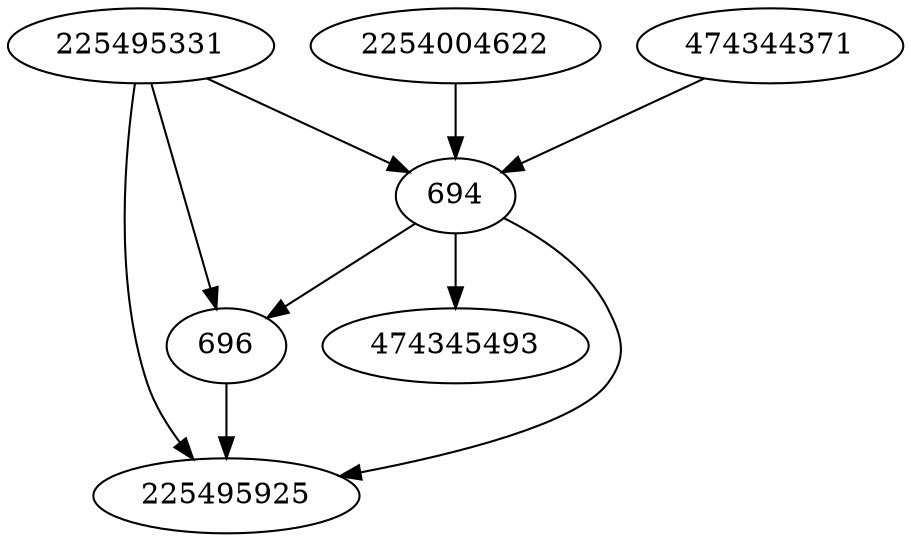 strict digraph  {
225495331;
2254004622;
474344371;
474345493;
225495925;
694;
696;
225495331 -> 225495925;
225495331 -> 694;
225495331 -> 696;
2254004622 -> 694;
474344371 -> 694;
694 -> 474345493;
694 -> 696;
694 -> 225495925;
696 -> 225495925;
}
